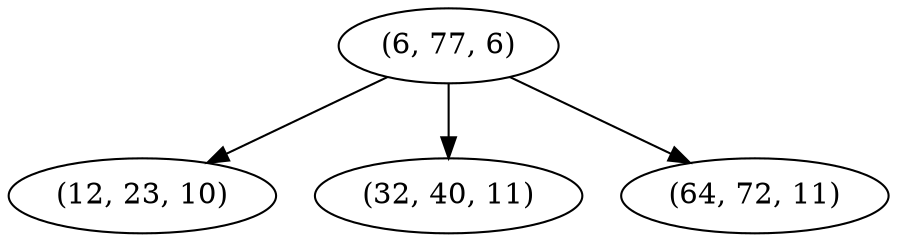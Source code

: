 digraph tree {
    "(6, 77, 6)";
    "(12, 23, 10)";
    "(32, 40, 11)";
    "(64, 72, 11)";
    "(6, 77, 6)" -> "(12, 23, 10)";
    "(6, 77, 6)" -> "(32, 40, 11)";
    "(6, 77, 6)" -> "(64, 72, 11)";
}
